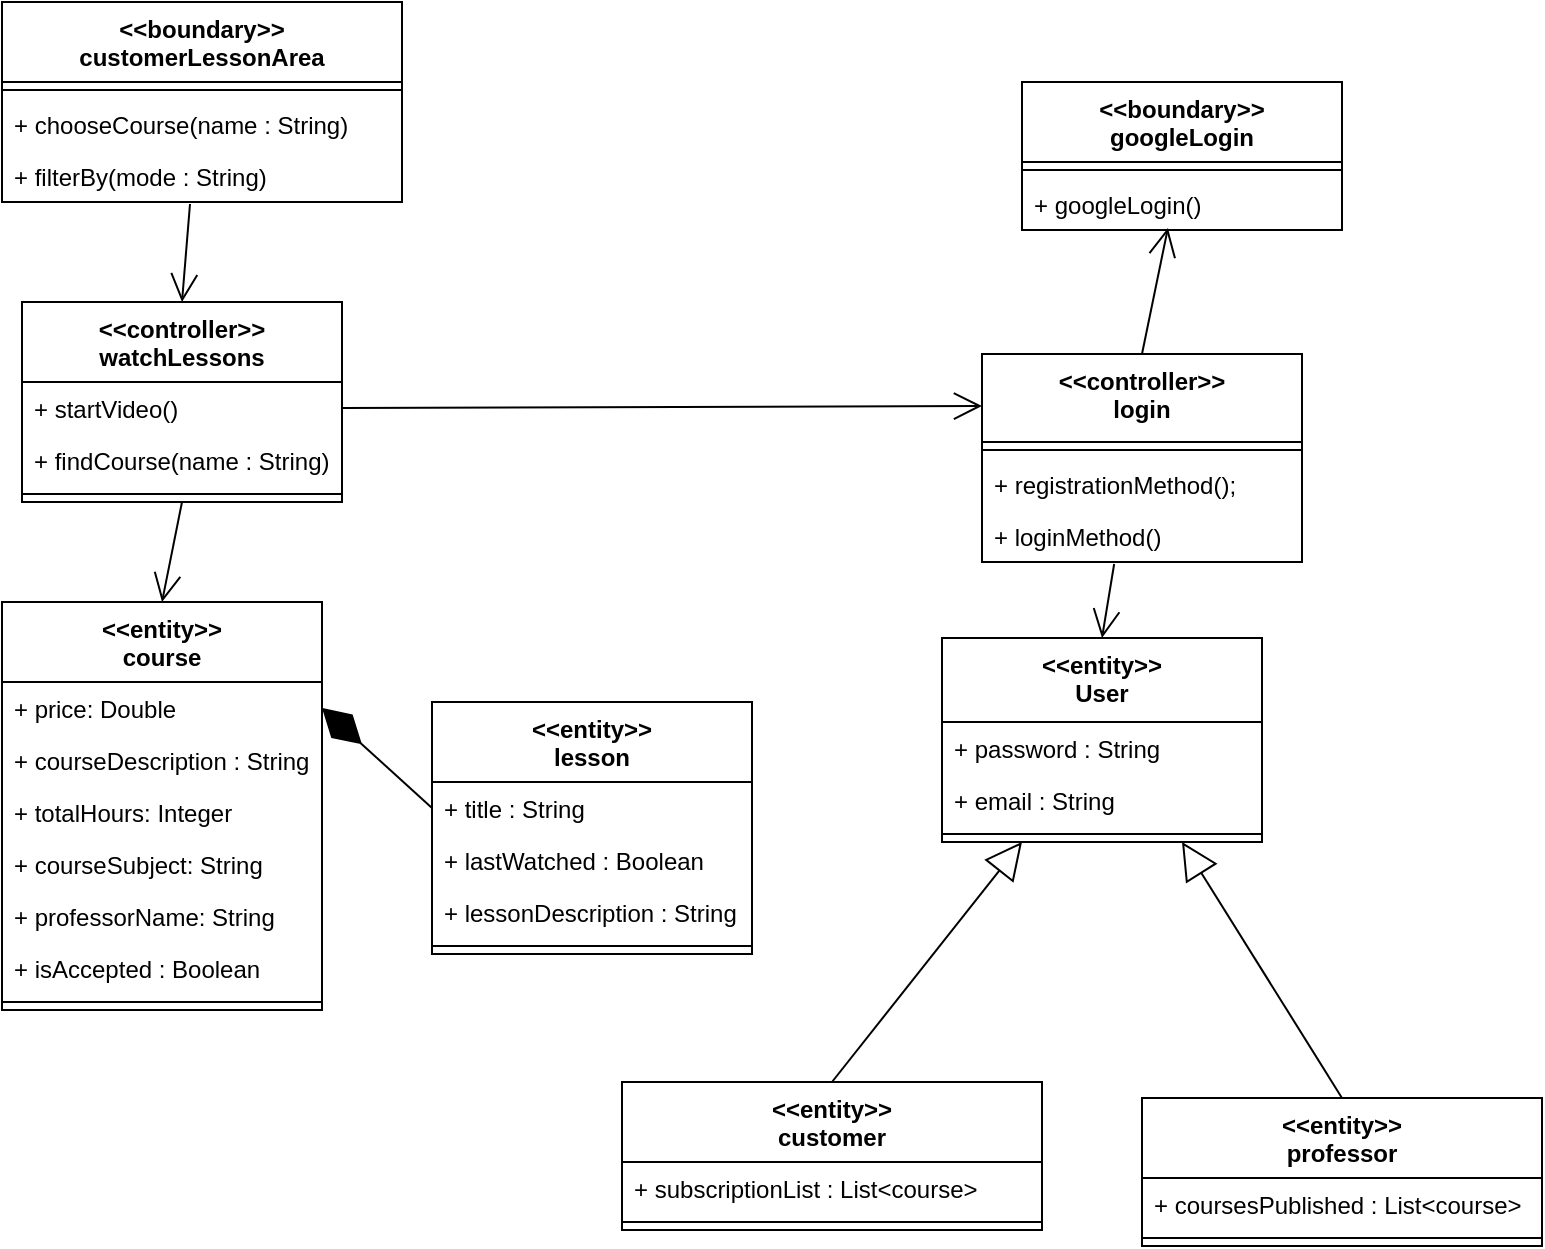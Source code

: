 <mxfile version="22.0.2" type="device">
  <diagram name="Page-1" id="hVkKeyM9Q7mU3MG1DXiN">
    <mxGraphModel dx="1141" dy="579" grid="1" gridSize="10" guides="1" tooltips="1" connect="1" arrows="1" fold="1" page="1" pageScale="1" pageWidth="850" pageHeight="1100" math="0" shadow="0">
      <root>
        <mxCell id="0" />
        <mxCell id="1" parent="0" />
        <mxCell id="-AoU_OQnsmC09-ay6qL6-1" value="&amp;lt;&amp;lt;controller&amp;gt;&amp;gt;&lt;br&gt;watchLessons" style="swimlane;fontStyle=1;align=center;verticalAlign=top;childLayout=stackLayout;horizontal=1;startSize=40;horizontalStack=0;resizeParent=1;resizeParentMax=0;resizeLast=0;collapsible=1;marginBottom=0;whiteSpace=wrap;html=1;" parent="1" vertex="1">
          <mxGeometry x="60" y="260" width="160" height="100" as="geometry" />
        </mxCell>
        <mxCell id="-AoU_OQnsmC09-ay6qL6-32" value="+ startVideo()" style="text;strokeColor=none;fillColor=none;align=left;verticalAlign=top;spacingLeft=4;spacingRight=4;overflow=hidden;rotatable=0;points=[[0,0.5],[1,0.5]];portConstraint=eastwest;whiteSpace=wrap;html=1;" parent="-AoU_OQnsmC09-ay6qL6-1" vertex="1">
          <mxGeometry y="40" width="160" height="26" as="geometry" />
        </mxCell>
        <mxCell id="-AoU_OQnsmC09-ay6qL6-2" value="+ findCourse(name : String)" style="text;strokeColor=none;fillColor=none;align=left;verticalAlign=top;spacingLeft=4;spacingRight=4;overflow=hidden;rotatable=0;points=[[0,0.5],[1,0.5]];portConstraint=eastwest;whiteSpace=wrap;html=1;" parent="-AoU_OQnsmC09-ay6qL6-1" vertex="1">
          <mxGeometry y="66" width="160" height="26" as="geometry" />
        </mxCell>
        <mxCell id="-AoU_OQnsmC09-ay6qL6-3" value="" style="line;strokeWidth=1;fillColor=none;align=left;verticalAlign=middle;spacingTop=-1;spacingLeft=3;spacingRight=3;rotatable=0;labelPosition=right;points=[];portConstraint=eastwest;strokeColor=inherit;" parent="-AoU_OQnsmC09-ay6qL6-1" vertex="1">
          <mxGeometry y="92" width="160" height="8" as="geometry" />
        </mxCell>
        <mxCell id="-AoU_OQnsmC09-ay6qL6-5" value="&amp;lt;&amp;lt;boundary&amp;gt;&amp;gt;&lt;br&gt;customerLessonArea" style="swimlane;fontStyle=1;align=center;verticalAlign=top;childLayout=stackLayout;horizontal=1;startSize=40;horizontalStack=0;resizeParent=1;resizeParentMax=0;resizeLast=0;collapsible=1;marginBottom=0;whiteSpace=wrap;html=1;" parent="1" vertex="1">
          <mxGeometry x="50" y="110" width="200" height="100" as="geometry" />
        </mxCell>
        <mxCell id="-AoU_OQnsmC09-ay6qL6-7" value="" style="line;strokeWidth=1;fillColor=none;align=left;verticalAlign=middle;spacingTop=-1;spacingLeft=3;spacingRight=3;rotatable=0;labelPosition=right;points=[];portConstraint=eastwest;strokeColor=inherit;" parent="-AoU_OQnsmC09-ay6qL6-5" vertex="1">
          <mxGeometry y="40" width="200" height="8" as="geometry" />
        </mxCell>
        <mxCell id="-AoU_OQnsmC09-ay6qL6-8" value="+ chooseCourse(name : String)&lt;br&gt;" style="text;strokeColor=none;fillColor=none;align=left;verticalAlign=top;spacingLeft=4;spacingRight=4;overflow=hidden;rotatable=0;points=[[0,0.5],[1,0.5]];portConstraint=eastwest;whiteSpace=wrap;html=1;" parent="-AoU_OQnsmC09-ay6qL6-5" vertex="1">
          <mxGeometry y="48" width="200" height="26" as="geometry" />
        </mxCell>
        <mxCell id="-AoU_OQnsmC09-ay6qL6-31" value="+ filterBy(mode : String)" style="text;strokeColor=none;fillColor=none;align=left;verticalAlign=top;spacingLeft=4;spacingRight=4;overflow=hidden;rotatable=0;points=[[0,0.5],[1,0.5]];portConstraint=eastwest;whiteSpace=wrap;html=1;" parent="-AoU_OQnsmC09-ay6qL6-5" vertex="1">
          <mxGeometry y="74" width="200" height="26" as="geometry" />
        </mxCell>
        <mxCell id="-AoU_OQnsmC09-ay6qL6-14" value="&amp;lt;&amp;lt;entity&amp;gt;&amp;gt;&lt;br&gt;course" style="swimlane;fontStyle=1;align=center;verticalAlign=top;childLayout=stackLayout;horizontal=1;startSize=40;horizontalStack=0;resizeParent=1;resizeParentMax=0;resizeLast=0;collapsible=1;marginBottom=0;whiteSpace=wrap;html=1;" parent="1" vertex="1">
          <mxGeometry x="50" y="410" width="160" height="204" as="geometry" />
        </mxCell>
        <mxCell id="-AoU_OQnsmC09-ay6qL6-15" value="+ price: Double" style="text;strokeColor=none;fillColor=none;align=left;verticalAlign=top;spacingLeft=4;spacingRight=4;overflow=hidden;rotatable=0;points=[[0,0.5],[1,0.5]];portConstraint=eastwest;whiteSpace=wrap;html=1;" parent="-AoU_OQnsmC09-ay6qL6-14" vertex="1">
          <mxGeometry y="40" width="160" height="26" as="geometry" />
        </mxCell>
        <mxCell id="-AoU_OQnsmC09-ay6qL6-26" value="+ courseDescription : String" style="text;strokeColor=none;fillColor=none;align=left;verticalAlign=top;spacingLeft=4;spacingRight=4;overflow=hidden;rotatable=0;points=[[0,0.5],[1,0.5]];portConstraint=eastwest;whiteSpace=wrap;html=1;" parent="-AoU_OQnsmC09-ay6qL6-14" vertex="1">
          <mxGeometry y="66" width="160" height="26" as="geometry" />
        </mxCell>
        <mxCell id="-AoU_OQnsmC09-ay6qL6-27" value="+ totalHours: Integer" style="text;strokeColor=none;fillColor=none;align=left;verticalAlign=top;spacingLeft=4;spacingRight=4;overflow=hidden;rotatable=0;points=[[0,0.5],[1,0.5]];portConstraint=eastwest;whiteSpace=wrap;html=1;" parent="-AoU_OQnsmC09-ay6qL6-14" vertex="1">
          <mxGeometry y="92" width="160" height="26" as="geometry" />
        </mxCell>
        <mxCell id="-AoU_OQnsmC09-ay6qL6-28" value="+ courseSubject: String" style="text;strokeColor=none;fillColor=none;align=left;verticalAlign=top;spacingLeft=4;spacingRight=4;overflow=hidden;rotatable=0;points=[[0,0.5],[1,0.5]];portConstraint=eastwest;whiteSpace=wrap;html=1;" parent="-AoU_OQnsmC09-ay6qL6-14" vertex="1">
          <mxGeometry y="118" width="160" height="26" as="geometry" />
        </mxCell>
        <mxCell id="-AoU_OQnsmC09-ay6qL6-25" value="+ professorName: String" style="text;strokeColor=none;fillColor=none;align=left;verticalAlign=top;spacingLeft=4;spacingRight=4;overflow=hidden;rotatable=0;points=[[0,0.5],[1,0.5]];portConstraint=eastwest;whiteSpace=wrap;html=1;" parent="-AoU_OQnsmC09-ay6qL6-14" vertex="1">
          <mxGeometry y="144" width="160" height="26" as="geometry" />
        </mxCell>
        <mxCell id="DPYbP_cWl_Z4EEu2S2Cw-1" value="+ isAccepted : Boolean" style="text;strokeColor=none;fillColor=none;align=left;verticalAlign=top;spacingLeft=4;spacingRight=4;overflow=hidden;rotatable=0;points=[[0,0.5],[1,0.5]];portConstraint=eastwest;whiteSpace=wrap;html=1;" parent="-AoU_OQnsmC09-ay6qL6-14" vertex="1">
          <mxGeometry y="170" width="160" height="26" as="geometry" />
        </mxCell>
        <mxCell id="-AoU_OQnsmC09-ay6qL6-16" value="" style="line;strokeWidth=1;fillColor=none;align=left;verticalAlign=middle;spacingTop=-1;spacingLeft=3;spacingRight=3;rotatable=0;labelPosition=right;points=[];portConstraint=eastwest;strokeColor=inherit;" parent="-AoU_OQnsmC09-ay6qL6-14" vertex="1">
          <mxGeometry y="196" width="160" height="8" as="geometry" />
        </mxCell>
        <mxCell id="-AoU_OQnsmC09-ay6qL6-18" value="&amp;lt;&amp;lt;entity&amp;gt;&amp;gt;&lt;br&gt;lesson" style="swimlane;fontStyle=1;align=center;verticalAlign=top;childLayout=stackLayout;horizontal=1;startSize=40;horizontalStack=0;resizeParent=1;resizeParentMax=0;resizeLast=0;collapsible=1;marginBottom=0;whiteSpace=wrap;html=1;" parent="1" vertex="1">
          <mxGeometry x="265" y="460" width="160" height="126" as="geometry" />
        </mxCell>
        <mxCell id="-AoU_OQnsmC09-ay6qL6-19" value="+ title : String" style="text;strokeColor=none;fillColor=none;align=left;verticalAlign=top;spacingLeft=4;spacingRight=4;overflow=hidden;rotatable=0;points=[[0,0.5],[1,0.5]];portConstraint=eastwest;whiteSpace=wrap;html=1;" parent="-AoU_OQnsmC09-ay6qL6-18" vertex="1">
          <mxGeometry y="40" width="160" height="26" as="geometry" />
        </mxCell>
        <mxCell id="-AoU_OQnsmC09-ay6qL6-29" value="+ lastWatched : Boolean" style="text;strokeColor=none;fillColor=none;align=left;verticalAlign=top;spacingLeft=4;spacingRight=4;overflow=hidden;rotatable=0;points=[[0,0.5],[1,0.5]];portConstraint=eastwest;whiteSpace=wrap;html=1;" parent="-AoU_OQnsmC09-ay6qL6-18" vertex="1">
          <mxGeometry y="66" width="160" height="26" as="geometry" />
        </mxCell>
        <mxCell id="-AoU_OQnsmC09-ay6qL6-30" value="+ lessonDescription : String" style="text;strokeColor=none;fillColor=none;align=left;verticalAlign=top;spacingLeft=4;spacingRight=4;overflow=hidden;rotatable=0;points=[[0,0.5],[1,0.5]];portConstraint=eastwest;whiteSpace=wrap;html=1;" parent="-AoU_OQnsmC09-ay6qL6-18" vertex="1">
          <mxGeometry y="92" width="160" height="26" as="geometry" />
        </mxCell>
        <mxCell id="-AoU_OQnsmC09-ay6qL6-20" value="" style="line;strokeWidth=1;fillColor=none;align=left;verticalAlign=middle;spacingTop=-1;spacingLeft=3;spacingRight=3;rotatable=0;labelPosition=right;points=[];portConstraint=eastwest;strokeColor=inherit;" parent="-AoU_OQnsmC09-ay6qL6-18" vertex="1">
          <mxGeometry y="118" width="160" height="8" as="geometry" />
        </mxCell>
        <mxCell id="-AoU_OQnsmC09-ay6qL6-22" value="" style="endArrow=open;endFill=1;endSize=12;html=1;rounded=0;exitX=0.47;exitY=1.038;exitDx=0;exitDy=0;exitPerimeter=0;entryX=0.5;entryY=0;entryDx=0;entryDy=0;" parent="1" source="-AoU_OQnsmC09-ay6qL6-31" target="-AoU_OQnsmC09-ay6qL6-1" edge="1">
          <mxGeometry width="160" relative="1" as="geometry">
            <mxPoint x="130" y="240" as="sourcePoint" />
            <mxPoint x="290" y="240" as="targetPoint" />
          </mxGeometry>
        </mxCell>
        <mxCell id="-AoU_OQnsmC09-ay6qL6-23" value="" style="endArrow=open;endFill=1;endSize=12;html=1;rounded=0;exitX=0.5;exitY=1;exitDx=0;exitDy=0;entryX=0.5;entryY=0;entryDx=0;entryDy=0;" parent="1" source="-AoU_OQnsmC09-ay6qL6-1" target="-AoU_OQnsmC09-ay6qL6-14" edge="1">
          <mxGeometry width="160" relative="1" as="geometry">
            <mxPoint x="330" y="372.002" as="sourcePoint" />
            <mxPoint x="300" y="680" as="targetPoint" />
          </mxGeometry>
        </mxCell>
        <mxCell id="-AoU_OQnsmC09-ay6qL6-24" value="" style="endArrow=diamondThin;endFill=1;endSize=24;html=1;rounded=0;exitX=0;exitY=0.5;exitDx=0;exitDy=0;entryX=1;entryY=0.5;entryDx=0;entryDy=0;" parent="1" source="-AoU_OQnsmC09-ay6qL6-19" target="-AoU_OQnsmC09-ay6qL6-15" edge="1">
          <mxGeometry width="160" relative="1" as="geometry">
            <mxPoint x="360" y="610" as="sourcePoint" />
            <mxPoint x="520" y="610" as="targetPoint" />
          </mxGeometry>
        </mxCell>
        <mxCell id="DPYbP_cWl_Z4EEu2S2Cw-2" value="&amp;lt;&amp;lt;controller&amp;gt;&amp;gt;&lt;br&gt;login" style="swimlane;fontStyle=1;align=center;verticalAlign=top;childLayout=stackLayout;horizontal=1;startSize=44;horizontalStack=0;resizeParent=1;resizeParentMax=0;resizeLast=0;collapsible=1;marginBottom=0;whiteSpace=wrap;html=1;" parent="1" vertex="1">
          <mxGeometry x="540" y="286" width="160" height="104" as="geometry" />
        </mxCell>
        <mxCell id="DPYbP_cWl_Z4EEu2S2Cw-3" value="" style="line;strokeWidth=1;fillColor=none;align=left;verticalAlign=middle;spacingTop=-1;spacingLeft=3;spacingRight=3;rotatable=0;labelPosition=right;points=[];portConstraint=eastwest;strokeColor=inherit;" parent="DPYbP_cWl_Z4EEu2S2Cw-2" vertex="1">
          <mxGeometry y="44" width="160" height="8" as="geometry" />
        </mxCell>
        <mxCell id="DPYbP_cWl_Z4EEu2S2Cw-4" value="+ registrationMethod();" style="text;strokeColor=none;fillColor=none;align=left;verticalAlign=top;spacingLeft=4;spacingRight=4;overflow=hidden;rotatable=0;points=[[0,0.5],[1,0.5]];portConstraint=eastwest;whiteSpace=wrap;html=1;" parent="DPYbP_cWl_Z4EEu2S2Cw-2" vertex="1">
          <mxGeometry y="52" width="160" height="26" as="geometry" />
        </mxCell>
        <mxCell id="DPYbP_cWl_Z4EEu2S2Cw-5" value="+ loginMethod()" style="text;strokeColor=none;fillColor=none;align=left;verticalAlign=top;spacingLeft=4;spacingRight=4;overflow=hidden;rotatable=0;points=[[0,0.5],[1,0.5]];portConstraint=eastwest;whiteSpace=wrap;html=1;" parent="DPYbP_cWl_Z4EEu2S2Cw-2" vertex="1">
          <mxGeometry y="78" width="160" height="26" as="geometry" />
        </mxCell>
        <mxCell id="DPYbP_cWl_Z4EEu2S2Cw-6" value="&amp;lt;&amp;lt;boundary&amp;gt;&amp;gt;&lt;br&gt;googleLogin" style="swimlane;fontStyle=1;align=center;verticalAlign=top;childLayout=stackLayout;horizontal=1;startSize=40;horizontalStack=0;resizeParent=1;resizeParentMax=0;resizeLast=0;collapsible=1;marginBottom=0;whiteSpace=wrap;html=1;" parent="1" vertex="1">
          <mxGeometry x="560" y="150" width="160" height="74" as="geometry" />
        </mxCell>
        <mxCell id="DPYbP_cWl_Z4EEu2S2Cw-7" value="" style="line;strokeWidth=1;fillColor=none;align=left;verticalAlign=middle;spacingTop=-1;spacingLeft=3;spacingRight=3;rotatable=0;labelPosition=right;points=[];portConstraint=eastwest;strokeColor=inherit;" parent="DPYbP_cWl_Z4EEu2S2Cw-6" vertex="1">
          <mxGeometry y="40" width="160" height="8" as="geometry" />
        </mxCell>
        <mxCell id="DPYbP_cWl_Z4EEu2S2Cw-8" value="+ googleLogin()" style="text;strokeColor=none;fillColor=none;align=left;verticalAlign=top;spacingLeft=4;spacingRight=4;overflow=hidden;rotatable=0;points=[[0,0.5],[1,0.5]];portConstraint=eastwest;whiteSpace=wrap;html=1;" parent="DPYbP_cWl_Z4EEu2S2Cw-6" vertex="1">
          <mxGeometry y="48" width="160" height="26" as="geometry" />
        </mxCell>
        <mxCell id="DPYbP_cWl_Z4EEu2S2Cw-9" value="&amp;lt;&amp;lt;entity&amp;gt;&amp;gt;&lt;br&gt;User" style="swimlane;fontStyle=1;align=center;verticalAlign=top;childLayout=stackLayout;horizontal=1;startSize=42;horizontalStack=0;resizeParent=1;resizeParentMax=0;resizeLast=0;collapsible=1;marginBottom=0;whiteSpace=wrap;html=1;" parent="1" vertex="1">
          <mxGeometry x="520" y="428" width="160" height="102" as="geometry" />
        </mxCell>
        <mxCell id="DPYbP_cWl_Z4EEu2S2Cw-10" value="+ password : String" style="text;strokeColor=none;fillColor=none;align=left;verticalAlign=top;spacingLeft=4;spacingRight=4;overflow=hidden;rotatable=0;points=[[0,0.5],[1,0.5]];portConstraint=eastwest;whiteSpace=wrap;html=1;" parent="DPYbP_cWl_Z4EEu2S2Cw-9" vertex="1">
          <mxGeometry y="42" width="160" height="26" as="geometry" />
        </mxCell>
        <mxCell id="DPYbP_cWl_Z4EEu2S2Cw-11" value="+ email : String" style="text;strokeColor=none;fillColor=none;align=left;verticalAlign=top;spacingLeft=4;spacingRight=4;overflow=hidden;rotatable=0;points=[[0,0.5],[1,0.5]];portConstraint=eastwest;whiteSpace=wrap;html=1;" parent="DPYbP_cWl_Z4EEu2S2Cw-9" vertex="1">
          <mxGeometry y="68" width="160" height="26" as="geometry" />
        </mxCell>
        <mxCell id="DPYbP_cWl_Z4EEu2S2Cw-12" value="" style="line;strokeWidth=1;fillColor=none;align=left;verticalAlign=middle;spacingTop=-1;spacingLeft=3;spacingRight=3;rotatable=0;labelPosition=right;points=[];portConstraint=eastwest;strokeColor=inherit;" parent="DPYbP_cWl_Z4EEu2S2Cw-9" vertex="1">
          <mxGeometry y="94" width="160" height="8" as="geometry" />
        </mxCell>
        <mxCell id="DPYbP_cWl_Z4EEu2S2Cw-13" value="" style="endArrow=open;endFill=1;endSize=12;html=1;rounded=0;exitX=0.5;exitY=0;exitDx=0;exitDy=0;entryX=0.456;entryY=0.962;entryDx=0;entryDy=0;entryPerimeter=0;" parent="1" source="DPYbP_cWl_Z4EEu2S2Cw-2" target="DPYbP_cWl_Z4EEu2S2Cw-8" edge="1">
          <mxGeometry width="160" relative="1" as="geometry">
            <mxPoint x="400" y="400" as="sourcePoint" />
            <mxPoint x="560" y="400" as="targetPoint" />
          </mxGeometry>
        </mxCell>
        <mxCell id="DPYbP_cWl_Z4EEu2S2Cw-14" value="" style="endArrow=open;endFill=1;endSize=12;html=1;rounded=0;exitX=0.413;exitY=1.038;exitDx=0;exitDy=0;exitPerimeter=0;entryX=0.5;entryY=0;entryDx=0;entryDy=0;" parent="1" source="DPYbP_cWl_Z4EEu2S2Cw-5" target="DPYbP_cWl_Z4EEu2S2Cw-9" edge="1">
          <mxGeometry width="160" relative="1" as="geometry">
            <mxPoint x="390" y="480" as="sourcePoint" />
            <mxPoint x="550" y="480" as="targetPoint" />
          </mxGeometry>
        </mxCell>
        <mxCell id="DPYbP_cWl_Z4EEu2S2Cw-15" value="" style="endArrow=open;endFill=1;endSize=12;html=1;rounded=0;exitX=1;exitY=0.5;exitDx=0;exitDy=0;entryX=0;entryY=0.25;entryDx=0;entryDy=0;" parent="1" source="-AoU_OQnsmC09-ay6qL6-32" target="DPYbP_cWl_Z4EEu2S2Cw-2" edge="1">
          <mxGeometry width="160" relative="1" as="geometry">
            <mxPoint x="280" y="320" as="sourcePoint" />
            <mxPoint x="440" y="320" as="targetPoint" />
          </mxGeometry>
        </mxCell>
        <mxCell id="DPYbP_cWl_Z4EEu2S2Cw-17" value="&amp;lt;&amp;lt;entity&amp;gt;&amp;gt;&lt;br&gt;customer" style="swimlane;fontStyle=1;align=center;verticalAlign=top;childLayout=stackLayout;horizontal=1;startSize=40;horizontalStack=0;resizeParent=1;resizeParentMax=0;resizeLast=0;collapsible=1;marginBottom=0;whiteSpace=wrap;html=1;" parent="1" vertex="1">
          <mxGeometry x="360" y="650" width="210" height="74" as="geometry" />
        </mxCell>
        <mxCell id="DPYbP_cWl_Z4EEu2S2Cw-18" value="+ subscriptionList : List&amp;lt;course&amp;gt;" style="text;strokeColor=none;fillColor=none;align=left;verticalAlign=top;spacingLeft=4;spacingRight=4;overflow=hidden;rotatable=0;points=[[0,0.5],[1,0.5]];portConstraint=eastwest;whiteSpace=wrap;html=1;" parent="DPYbP_cWl_Z4EEu2S2Cw-17" vertex="1">
          <mxGeometry y="40" width="210" height="26" as="geometry" />
        </mxCell>
        <mxCell id="DPYbP_cWl_Z4EEu2S2Cw-19" value="" style="line;strokeWidth=1;fillColor=none;align=left;verticalAlign=middle;spacingTop=-1;spacingLeft=3;spacingRight=3;rotatable=0;labelPosition=right;points=[];portConstraint=eastwest;strokeColor=inherit;" parent="DPYbP_cWl_Z4EEu2S2Cw-17" vertex="1">
          <mxGeometry y="66" width="210" height="8" as="geometry" />
        </mxCell>
        <mxCell id="DPYbP_cWl_Z4EEu2S2Cw-20" value="&amp;lt;&amp;lt;entity&amp;gt;&amp;gt;&lt;br&gt;professor" style="swimlane;fontStyle=1;align=center;verticalAlign=top;childLayout=stackLayout;horizontal=1;startSize=40;horizontalStack=0;resizeParent=1;resizeParentMax=0;resizeLast=0;collapsible=1;marginBottom=0;whiteSpace=wrap;html=1;" parent="1" vertex="1">
          <mxGeometry x="620" y="658" width="200" height="74" as="geometry" />
        </mxCell>
        <mxCell id="DPYbP_cWl_Z4EEu2S2Cw-21" value="+ coursesPublished : List&amp;lt;course&amp;gt;" style="text;strokeColor=none;fillColor=none;align=left;verticalAlign=top;spacingLeft=4;spacingRight=4;overflow=hidden;rotatable=0;points=[[0,0.5],[1,0.5]];portConstraint=eastwest;whiteSpace=wrap;html=1;" parent="DPYbP_cWl_Z4EEu2S2Cw-20" vertex="1">
          <mxGeometry y="40" width="200" height="26" as="geometry" />
        </mxCell>
        <mxCell id="DPYbP_cWl_Z4EEu2S2Cw-22" value="" style="line;strokeWidth=1;fillColor=none;align=left;verticalAlign=middle;spacingTop=-1;spacingLeft=3;spacingRight=3;rotatable=0;labelPosition=right;points=[];portConstraint=eastwest;strokeColor=inherit;" parent="DPYbP_cWl_Z4EEu2S2Cw-20" vertex="1">
          <mxGeometry y="66" width="200" height="8" as="geometry" />
        </mxCell>
        <mxCell id="DPYbP_cWl_Z4EEu2S2Cw-23" value="" style="endArrow=block;endSize=16;endFill=0;html=1;rounded=0;exitX=0.5;exitY=0;exitDx=0;exitDy=0;entryX=0.25;entryY=1;entryDx=0;entryDy=0;" parent="1" source="DPYbP_cWl_Z4EEu2S2Cw-17" target="DPYbP_cWl_Z4EEu2S2Cw-9" edge="1">
          <mxGeometry width="160" relative="1" as="geometry">
            <mxPoint x="400" y="608" as="sourcePoint" />
            <mxPoint x="547.04" y="552.992" as="targetPoint" />
          </mxGeometry>
        </mxCell>
        <mxCell id="DPYbP_cWl_Z4EEu2S2Cw-24" value="" style="endArrow=block;endSize=16;endFill=0;html=1;rounded=0;exitX=0.5;exitY=0;exitDx=0;exitDy=0;entryX=0.75;entryY=1;entryDx=0;entryDy=0;" parent="1" source="DPYbP_cWl_Z4EEu2S2Cw-20" target="DPYbP_cWl_Z4EEu2S2Cw-9" edge="1">
          <mxGeometry width="160" relative="1" as="geometry">
            <mxPoint x="583" y="651" as="sourcePoint" />
            <mxPoint x="646.08" y="550.002" as="targetPoint" />
          </mxGeometry>
        </mxCell>
      </root>
    </mxGraphModel>
  </diagram>
</mxfile>
